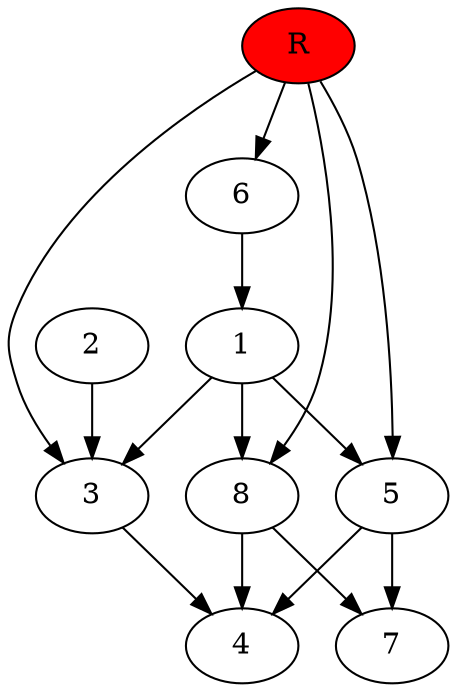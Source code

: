 digraph prb15729 {
	1
	2
	3
	4
	5
	6
	7
	8
	R [fillcolor="#ff0000" style=filled]
	1 -> 3
	1 -> 5
	1 -> 8
	2 -> 3
	3 -> 4
	5 -> 4
	5 -> 7
	6 -> 1
	8 -> 4
	8 -> 7
	R -> 3
	R -> 5
	R -> 6
	R -> 8
}
